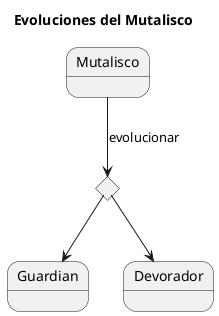 @startuml
title Evoluciones del Mutalisco

state  Guardian
state  Devorador

state evolucionar <<choice>>

Mutalisco --> evolucionar : evolucionar
evolucionar --> Guardian
evolucionar --> Devorador
@enduml